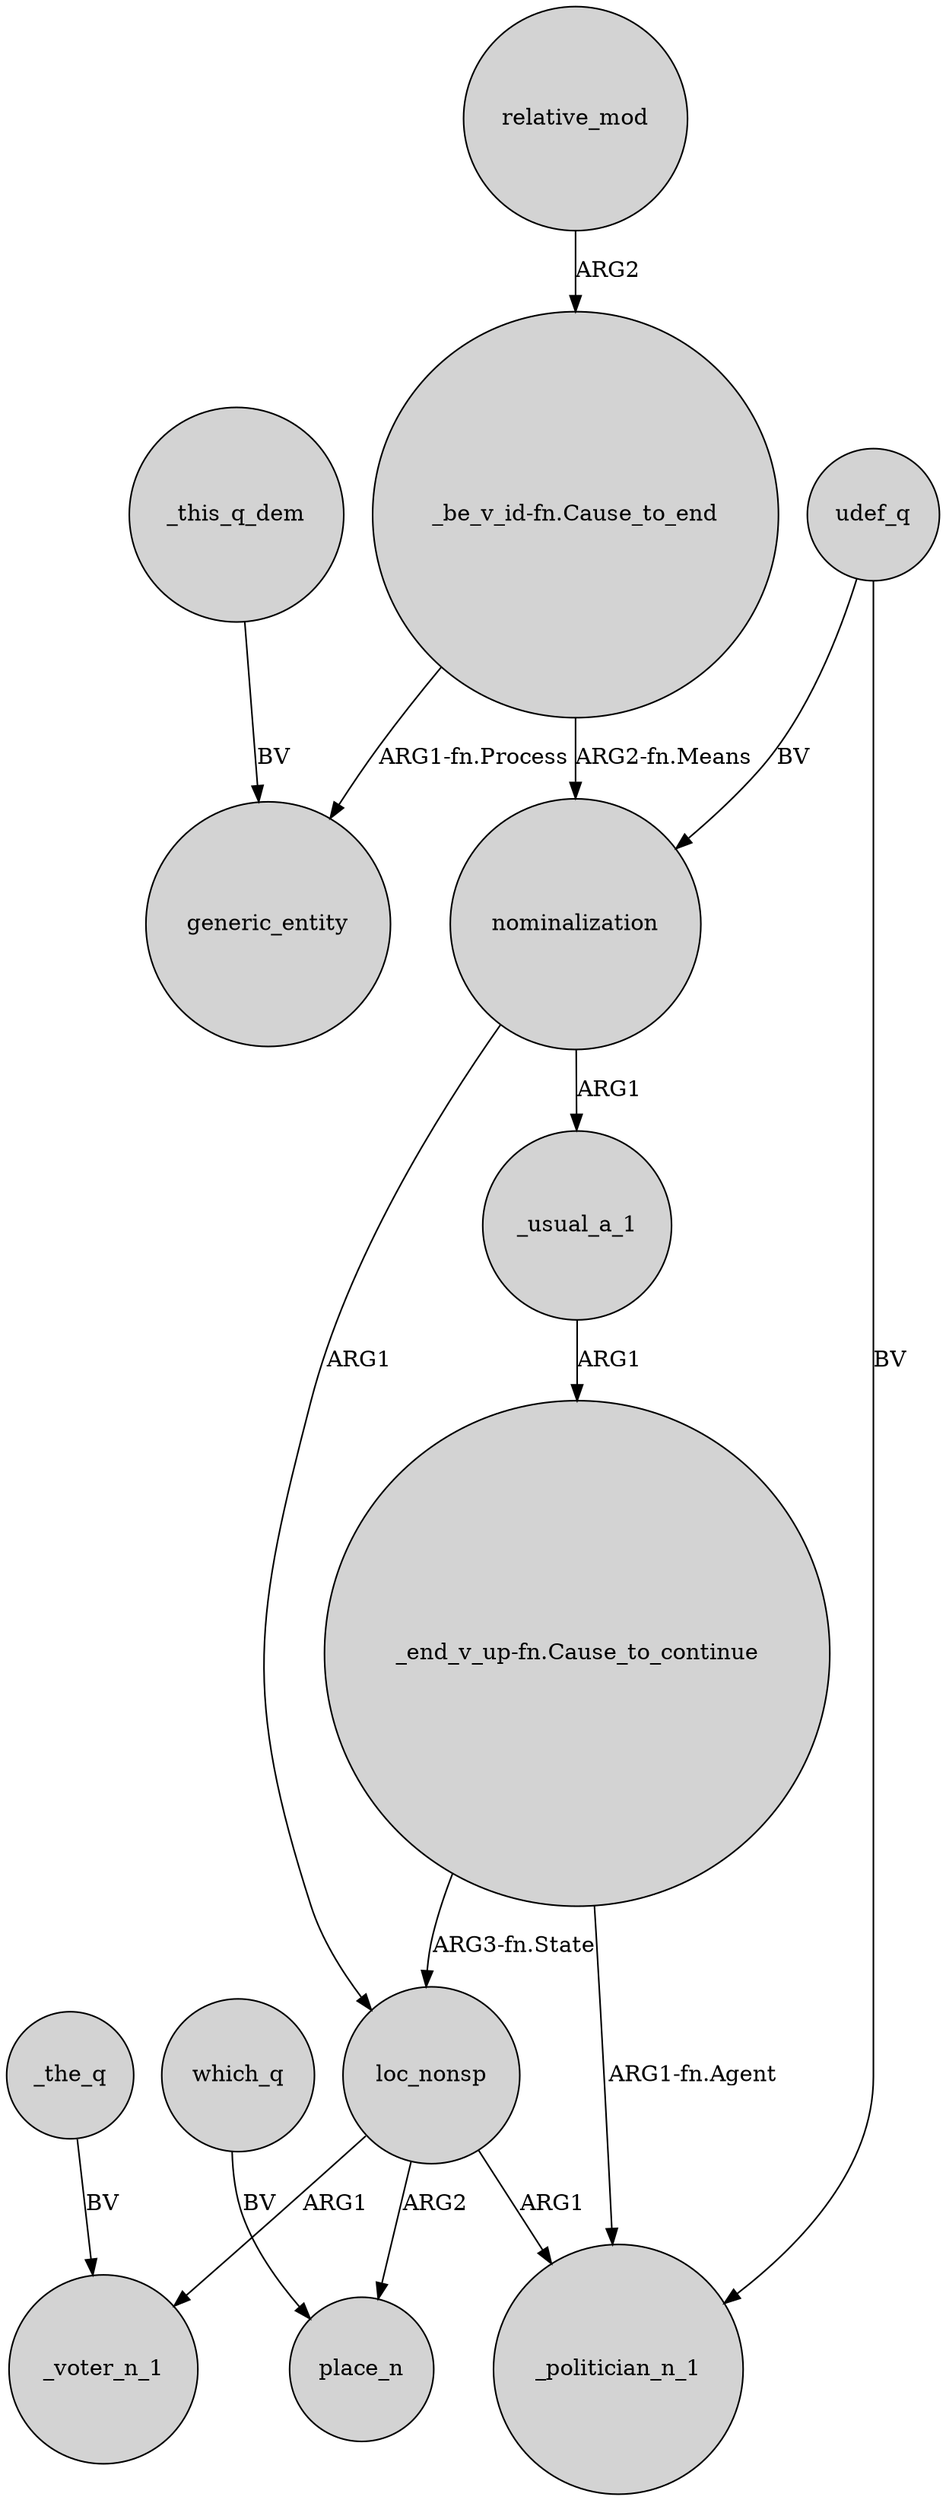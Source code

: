 digraph {
	node [shape=circle style=filled]
	loc_nonsp -> place_n [label=ARG2]
	"_be_v_id-fn.Cause_to_end" -> nominalization [label="ARG2-fn.Means"]
	loc_nonsp -> _voter_n_1 [label=ARG1]
	"_end_v_up-fn.Cause_to_continue" -> loc_nonsp [label="ARG3-fn.State"]
	which_q -> place_n [label=BV]
	"_be_v_id-fn.Cause_to_end" -> generic_entity [label="ARG1-fn.Process"]
	_the_q -> _voter_n_1 [label=BV]
	nominalization -> loc_nonsp [label=ARG1]
	relative_mod -> "_be_v_id-fn.Cause_to_end" [label=ARG2]
	udef_q -> _politician_n_1 [label=BV]
	udef_q -> nominalization [label=BV]
	"_end_v_up-fn.Cause_to_continue" -> _politician_n_1 [label="ARG1-fn.Agent"]
	nominalization -> _usual_a_1 [label=ARG1]
	loc_nonsp -> _politician_n_1 [label=ARG1]
	_this_q_dem -> generic_entity [label=BV]
	_usual_a_1 -> "_end_v_up-fn.Cause_to_continue" [label=ARG1]
}
